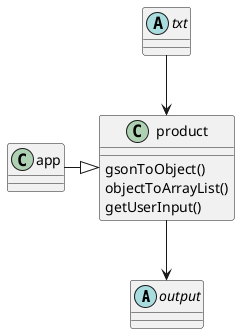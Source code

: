 /*
 * UCF COP3330 Fall 2021 Assignment 3 Solutions
 * Copyright 2021 Rafael Alvarez-Romero
 */
@startuml

abstract output
abstract txt

class app

class product {
gsonToObject()
objectToArrayList()
getUserInput()
}

app -|> product
product --> output
txt --> product

@enduml